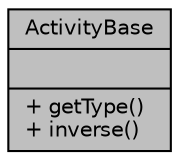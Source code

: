 digraph "ActivityBase"
{
 // LATEX_PDF_SIZE
  edge [fontname="Helvetica",fontsize="10",labelfontname="Helvetica",labelfontsize="10"];
  node [fontname="Helvetica",fontsize="10",shape=record];
  Node1 [label="{ActivityBase\n||+ getType()\l+ inverse()\l}",height=0.2,width=0.4,color="black", fillcolor="grey75", style="filled", fontcolor="black",tooltip="A class that represents an activity: transformation, selection."];
}
